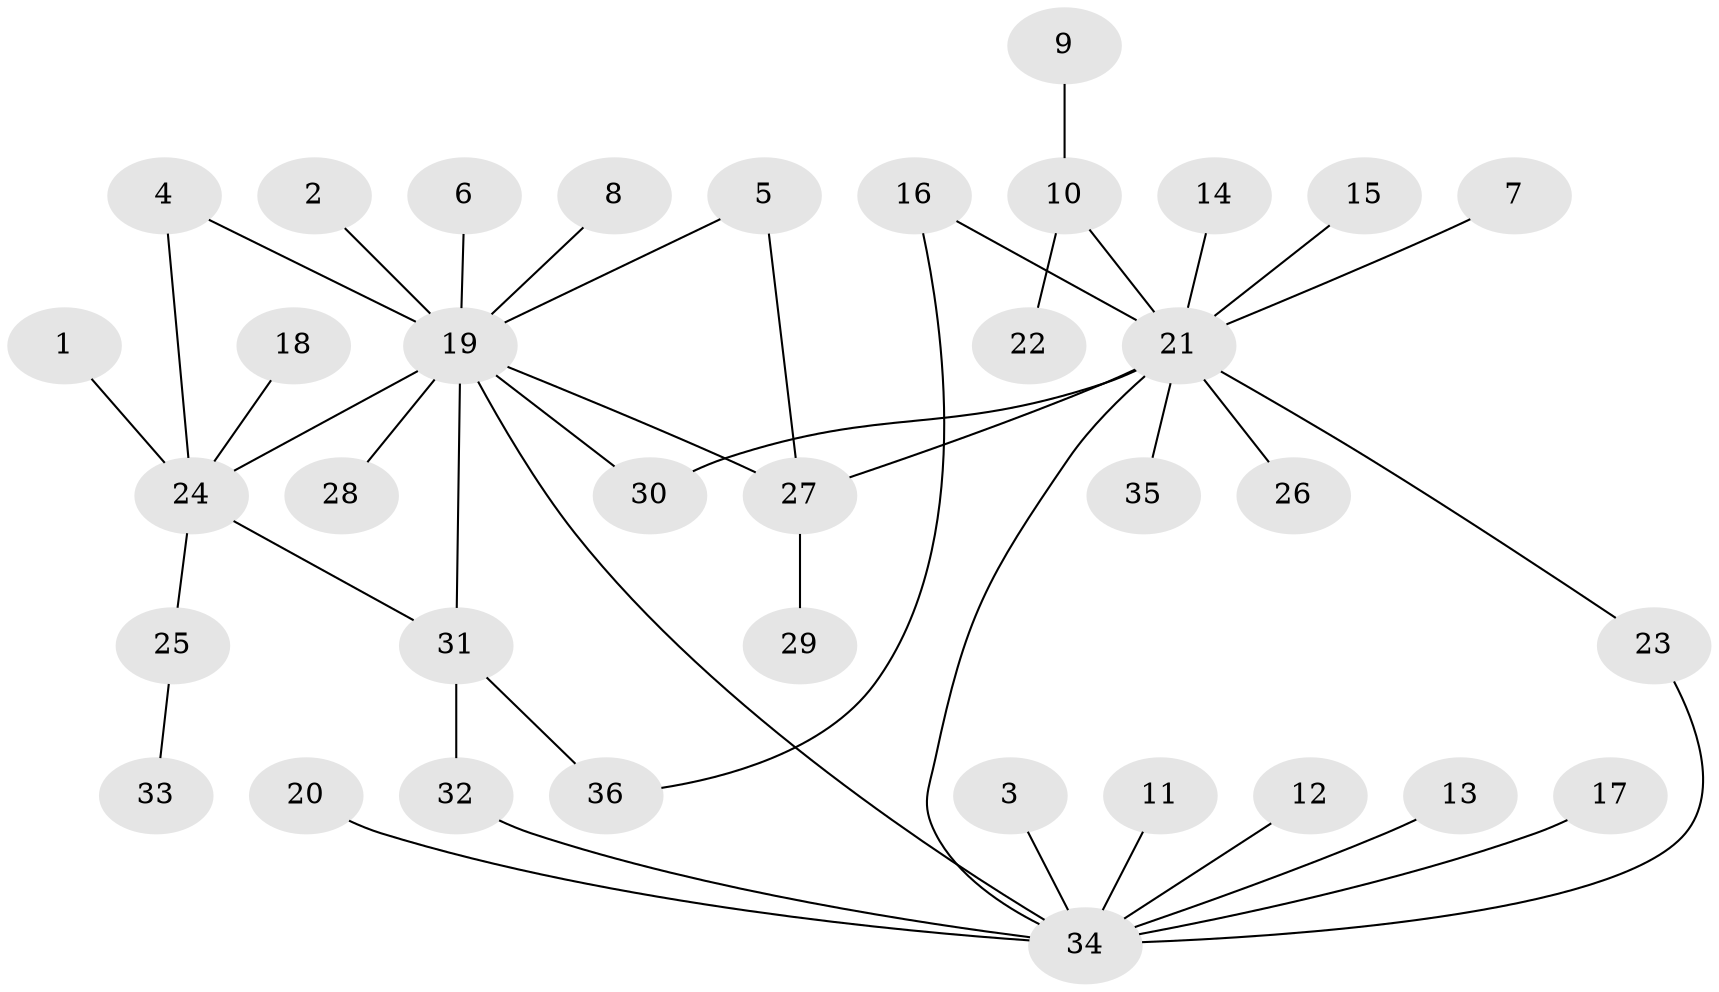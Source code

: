 // original degree distribution, {1: 0.5797101449275363, 12: 0.014492753623188406, 14: 0.014492753623188406, 2: 0.18840579710144928, 7: 0.014492753623188406, 13: 0.014492753623188406, 3: 0.10144927536231885, 6: 0.028985507246376812, 5: 0.014492753623188406, 4: 0.028985507246376812}
// Generated by graph-tools (version 1.1) at 2025/49/03/09/25 03:49:54]
// undirected, 36 vertices, 43 edges
graph export_dot {
graph [start="1"]
  node [color=gray90,style=filled];
  1;
  2;
  3;
  4;
  5;
  6;
  7;
  8;
  9;
  10;
  11;
  12;
  13;
  14;
  15;
  16;
  17;
  18;
  19;
  20;
  21;
  22;
  23;
  24;
  25;
  26;
  27;
  28;
  29;
  30;
  31;
  32;
  33;
  34;
  35;
  36;
  1 -- 24 [weight=1.0];
  2 -- 19 [weight=1.0];
  3 -- 34 [weight=1.0];
  4 -- 19 [weight=1.0];
  4 -- 24 [weight=1.0];
  5 -- 19 [weight=1.0];
  5 -- 27 [weight=1.0];
  6 -- 19 [weight=1.0];
  7 -- 21 [weight=1.0];
  8 -- 19 [weight=1.0];
  9 -- 10 [weight=1.0];
  10 -- 21 [weight=2.0];
  10 -- 22 [weight=1.0];
  11 -- 34 [weight=1.0];
  12 -- 34 [weight=1.0];
  13 -- 34 [weight=1.0];
  14 -- 21 [weight=1.0];
  15 -- 21 [weight=1.0];
  16 -- 21 [weight=1.0];
  16 -- 36 [weight=1.0];
  17 -- 34 [weight=1.0];
  18 -- 24 [weight=1.0];
  19 -- 24 [weight=2.0];
  19 -- 27 [weight=1.0];
  19 -- 28 [weight=1.0];
  19 -- 30 [weight=1.0];
  19 -- 31 [weight=1.0];
  19 -- 34 [weight=1.0];
  20 -- 34 [weight=1.0];
  21 -- 23 [weight=1.0];
  21 -- 26 [weight=1.0];
  21 -- 27 [weight=1.0];
  21 -- 30 [weight=1.0];
  21 -- 34 [weight=1.0];
  21 -- 35 [weight=1.0];
  23 -- 34 [weight=1.0];
  24 -- 25 [weight=1.0];
  24 -- 31 [weight=1.0];
  25 -- 33 [weight=1.0];
  27 -- 29 [weight=1.0];
  31 -- 32 [weight=1.0];
  31 -- 36 [weight=1.0];
  32 -- 34 [weight=1.0];
}
